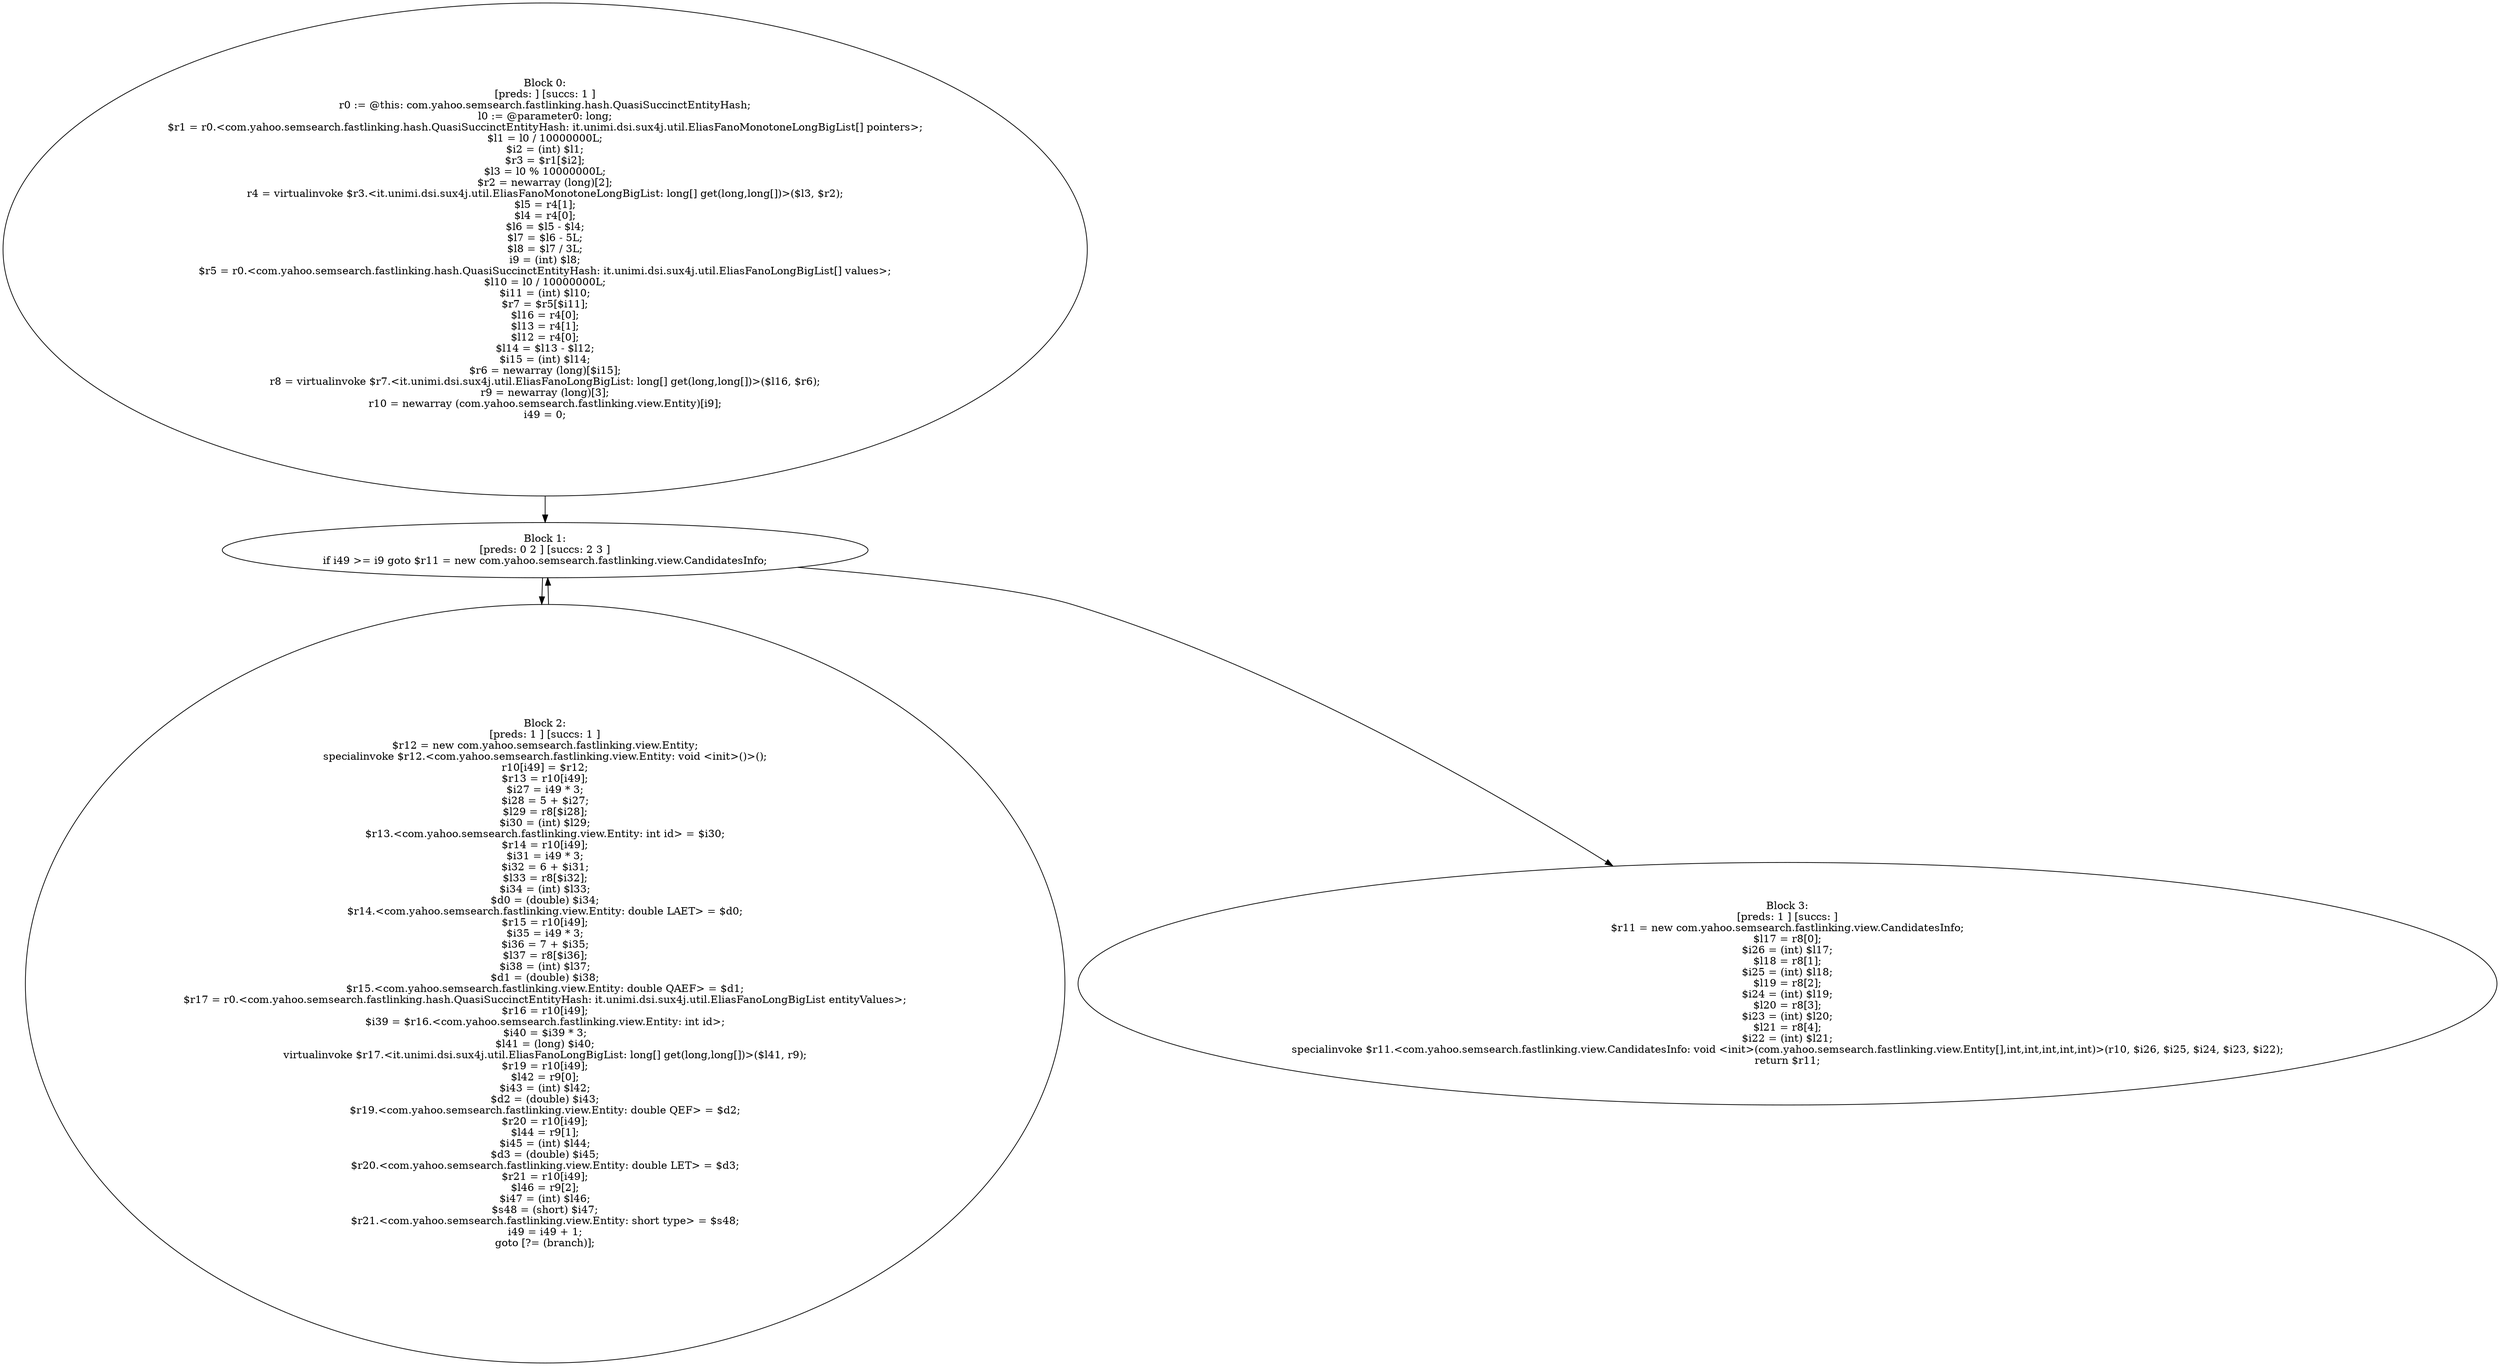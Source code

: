 digraph "unitGraph" {
    "Block 0:
[preds: ] [succs: 1 ]
r0 := @this: com.yahoo.semsearch.fastlinking.hash.QuasiSuccinctEntityHash;
l0 := @parameter0: long;
$r1 = r0.<com.yahoo.semsearch.fastlinking.hash.QuasiSuccinctEntityHash: it.unimi.dsi.sux4j.util.EliasFanoMonotoneLongBigList[] pointers>;
$l1 = l0 / 10000000L;
$i2 = (int) $l1;
$r3 = $r1[$i2];
$l3 = l0 % 10000000L;
$r2 = newarray (long)[2];
r4 = virtualinvoke $r3.<it.unimi.dsi.sux4j.util.EliasFanoMonotoneLongBigList: long[] get(long,long[])>($l3, $r2);
$l5 = r4[1];
$l4 = r4[0];
$l6 = $l5 - $l4;
$l7 = $l6 - 5L;
$l8 = $l7 / 3L;
i9 = (int) $l8;
$r5 = r0.<com.yahoo.semsearch.fastlinking.hash.QuasiSuccinctEntityHash: it.unimi.dsi.sux4j.util.EliasFanoLongBigList[] values>;
$l10 = l0 / 10000000L;
$i11 = (int) $l10;
$r7 = $r5[$i11];
$l16 = r4[0];
$l13 = r4[1];
$l12 = r4[0];
$l14 = $l13 - $l12;
$i15 = (int) $l14;
$r6 = newarray (long)[$i15];
r8 = virtualinvoke $r7.<it.unimi.dsi.sux4j.util.EliasFanoLongBigList: long[] get(long,long[])>($l16, $r6);
r9 = newarray (long)[3];
r10 = newarray (com.yahoo.semsearch.fastlinking.view.Entity)[i9];
i49 = 0;
"
    "Block 1:
[preds: 0 2 ] [succs: 2 3 ]
if i49 >= i9 goto $r11 = new com.yahoo.semsearch.fastlinking.view.CandidatesInfo;
"
    "Block 2:
[preds: 1 ] [succs: 1 ]
$r12 = new com.yahoo.semsearch.fastlinking.view.Entity;
specialinvoke $r12.<com.yahoo.semsearch.fastlinking.view.Entity: void <init>()>();
r10[i49] = $r12;
$r13 = r10[i49];
$i27 = i49 * 3;
$i28 = 5 + $i27;
$l29 = r8[$i28];
$i30 = (int) $l29;
$r13.<com.yahoo.semsearch.fastlinking.view.Entity: int id> = $i30;
$r14 = r10[i49];
$i31 = i49 * 3;
$i32 = 6 + $i31;
$l33 = r8[$i32];
$i34 = (int) $l33;
$d0 = (double) $i34;
$r14.<com.yahoo.semsearch.fastlinking.view.Entity: double LAET> = $d0;
$r15 = r10[i49];
$i35 = i49 * 3;
$i36 = 7 + $i35;
$l37 = r8[$i36];
$i38 = (int) $l37;
$d1 = (double) $i38;
$r15.<com.yahoo.semsearch.fastlinking.view.Entity: double QAEF> = $d1;
$r17 = r0.<com.yahoo.semsearch.fastlinking.hash.QuasiSuccinctEntityHash: it.unimi.dsi.sux4j.util.EliasFanoLongBigList entityValues>;
$r16 = r10[i49];
$i39 = $r16.<com.yahoo.semsearch.fastlinking.view.Entity: int id>;
$i40 = $i39 * 3;
$l41 = (long) $i40;
virtualinvoke $r17.<it.unimi.dsi.sux4j.util.EliasFanoLongBigList: long[] get(long,long[])>($l41, r9);
$r19 = r10[i49];
$l42 = r9[0];
$i43 = (int) $l42;
$d2 = (double) $i43;
$r19.<com.yahoo.semsearch.fastlinking.view.Entity: double QEF> = $d2;
$r20 = r10[i49];
$l44 = r9[1];
$i45 = (int) $l44;
$d3 = (double) $i45;
$r20.<com.yahoo.semsearch.fastlinking.view.Entity: double LET> = $d3;
$r21 = r10[i49];
$l46 = r9[2];
$i47 = (int) $l46;
$s48 = (short) $i47;
$r21.<com.yahoo.semsearch.fastlinking.view.Entity: short type> = $s48;
i49 = i49 + 1;
goto [?= (branch)];
"
    "Block 3:
[preds: 1 ] [succs: ]
$r11 = new com.yahoo.semsearch.fastlinking.view.CandidatesInfo;
$l17 = r8[0];
$i26 = (int) $l17;
$l18 = r8[1];
$i25 = (int) $l18;
$l19 = r8[2];
$i24 = (int) $l19;
$l20 = r8[3];
$i23 = (int) $l20;
$l21 = r8[4];
$i22 = (int) $l21;
specialinvoke $r11.<com.yahoo.semsearch.fastlinking.view.CandidatesInfo: void <init>(com.yahoo.semsearch.fastlinking.view.Entity[],int,int,int,int,int)>(r10, $i26, $i25, $i24, $i23, $i22);
return $r11;
"
    "Block 0:
[preds: ] [succs: 1 ]
r0 := @this: com.yahoo.semsearch.fastlinking.hash.QuasiSuccinctEntityHash;
l0 := @parameter0: long;
$r1 = r0.<com.yahoo.semsearch.fastlinking.hash.QuasiSuccinctEntityHash: it.unimi.dsi.sux4j.util.EliasFanoMonotoneLongBigList[] pointers>;
$l1 = l0 / 10000000L;
$i2 = (int) $l1;
$r3 = $r1[$i2];
$l3 = l0 % 10000000L;
$r2 = newarray (long)[2];
r4 = virtualinvoke $r3.<it.unimi.dsi.sux4j.util.EliasFanoMonotoneLongBigList: long[] get(long,long[])>($l3, $r2);
$l5 = r4[1];
$l4 = r4[0];
$l6 = $l5 - $l4;
$l7 = $l6 - 5L;
$l8 = $l7 / 3L;
i9 = (int) $l8;
$r5 = r0.<com.yahoo.semsearch.fastlinking.hash.QuasiSuccinctEntityHash: it.unimi.dsi.sux4j.util.EliasFanoLongBigList[] values>;
$l10 = l0 / 10000000L;
$i11 = (int) $l10;
$r7 = $r5[$i11];
$l16 = r4[0];
$l13 = r4[1];
$l12 = r4[0];
$l14 = $l13 - $l12;
$i15 = (int) $l14;
$r6 = newarray (long)[$i15];
r8 = virtualinvoke $r7.<it.unimi.dsi.sux4j.util.EliasFanoLongBigList: long[] get(long,long[])>($l16, $r6);
r9 = newarray (long)[3];
r10 = newarray (com.yahoo.semsearch.fastlinking.view.Entity)[i9];
i49 = 0;
"->"Block 1:
[preds: 0 2 ] [succs: 2 3 ]
if i49 >= i9 goto $r11 = new com.yahoo.semsearch.fastlinking.view.CandidatesInfo;
";
    "Block 1:
[preds: 0 2 ] [succs: 2 3 ]
if i49 >= i9 goto $r11 = new com.yahoo.semsearch.fastlinking.view.CandidatesInfo;
"->"Block 2:
[preds: 1 ] [succs: 1 ]
$r12 = new com.yahoo.semsearch.fastlinking.view.Entity;
specialinvoke $r12.<com.yahoo.semsearch.fastlinking.view.Entity: void <init>()>();
r10[i49] = $r12;
$r13 = r10[i49];
$i27 = i49 * 3;
$i28 = 5 + $i27;
$l29 = r8[$i28];
$i30 = (int) $l29;
$r13.<com.yahoo.semsearch.fastlinking.view.Entity: int id> = $i30;
$r14 = r10[i49];
$i31 = i49 * 3;
$i32 = 6 + $i31;
$l33 = r8[$i32];
$i34 = (int) $l33;
$d0 = (double) $i34;
$r14.<com.yahoo.semsearch.fastlinking.view.Entity: double LAET> = $d0;
$r15 = r10[i49];
$i35 = i49 * 3;
$i36 = 7 + $i35;
$l37 = r8[$i36];
$i38 = (int) $l37;
$d1 = (double) $i38;
$r15.<com.yahoo.semsearch.fastlinking.view.Entity: double QAEF> = $d1;
$r17 = r0.<com.yahoo.semsearch.fastlinking.hash.QuasiSuccinctEntityHash: it.unimi.dsi.sux4j.util.EliasFanoLongBigList entityValues>;
$r16 = r10[i49];
$i39 = $r16.<com.yahoo.semsearch.fastlinking.view.Entity: int id>;
$i40 = $i39 * 3;
$l41 = (long) $i40;
virtualinvoke $r17.<it.unimi.dsi.sux4j.util.EliasFanoLongBigList: long[] get(long,long[])>($l41, r9);
$r19 = r10[i49];
$l42 = r9[0];
$i43 = (int) $l42;
$d2 = (double) $i43;
$r19.<com.yahoo.semsearch.fastlinking.view.Entity: double QEF> = $d2;
$r20 = r10[i49];
$l44 = r9[1];
$i45 = (int) $l44;
$d3 = (double) $i45;
$r20.<com.yahoo.semsearch.fastlinking.view.Entity: double LET> = $d3;
$r21 = r10[i49];
$l46 = r9[2];
$i47 = (int) $l46;
$s48 = (short) $i47;
$r21.<com.yahoo.semsearch.fastlinking.view.Entity: short type> = $s48;
i49 = i49 + 1;
goto [?= (branch)];
";
    "Block 1:
[preds: 0 2 ] [succs: 2 3 ]
if i49 >= i9 goto $r11 = new com.yahoo.semsearch.fastlinking.view.CandidatesInfo;
"->"Block 3:
[preds: 1 ] [succs: ]
$r11 = new com.yahoo.semsearch.fastlinking.view.CandidatesInfo;
$l17 = r8[0];
$i26 = (int) $l17;
$l18 = r8[1];
$i25 = (int) $l18;
$l19 = r8[2];
$i24 = (int) $l19;
$l20 = r8[3];
$i23 = (int) $l20;
$l21 = r8[4];
$i22 = (int) $l21;
specialinvoke $r11.<com.yahoo.semsearch.fastlinking.view.CandidatesInfo: void <init>(com.yahoo.semsearch.fastlinking.view.Entity[],int,int,int,int,int)>(r10, $i26, $i25, $i24, $i23, $i22);
return $r11;
";
    "Block 2:
[preds: 1 ] [succs: 1 ]
$r12 = new com.yahoo.semsearch.fastlinking.view.Entity;
specialinvoke $r12.<com.yahoo.semsearch.fastlinking.view.Entity: void <init>()>();
r10[i49] = $r12;
$r13 = r10[i49];
$i27 = i49 * 3;
$i28 = 5 + $i27;
$l29 = r8[$i28];
$i30 = (int) $l29;
$r13.<com.yahoo.semsearch.fastlinking.view.Entity: int id> = $i30;
$r14 = r10[i49];
$i31 = i49 * 3;
$i32 = 6 + $i31;
$l33 = r8[$i32];
$i34 = (int) $l33;
$d0 = (double) $i34;
$r14.<com.yahoo.semsearch.fastlinking.view.Entity: double LAET> = $d0;
$r15 = r10[i49];
$i35 = i49 * 3;
$i36 = 7 + $i35;
$l37 = r8[$i36];
$i38 = (int) $l37;
$d1 = (double) $i38;
$r15.<com.yahoo.semsearch.fastlinking.view.Entity: double QAEF> = $d1;
$r17 = r0.<com.yahoo.semsearch.fastlinking.hash.QuasiSuccinctEntityHash: it.unimi.dsi.sux4j.util.EliasFanoLongBigList entityValues>;
$r16 = r10[i49];
$i39 = $r16.<com.yahoo.semsearch.fastlinking.view.Entity: int id>;
$i40 = $i39 * 3;
$l41 = (long) $i40;
virtualinvoke $r17.<it.unimi.dsi.sux4j.util.EliasFanoLongBigList: long[] get(long,long[])>($l41, r9);
$r19 = r10[i49];
$l42 = r9[0];
$i43 = (int) $l42;
$d2 = (double) $i43;
$r19.<com.yahoo.semsearch.fastlinking.view.Entity: double QEF> = $d2;
$r20 = r10[i49];
$l44 = r9[1];
$i45 = (int) $l44;
$d3 = (double) $i45;
$r20.<com.yahoo.semsearch.fastlinking.view.Entity: double LET> = $d3;
$r21 = r10[i49];
$l46 = r9[2];
$i47 = (int) $l46;
$s48 = (short) $i47;
$r21.<com.yahoo.semsearch.fastlinking.view.Entity: short type> = $s48;
i49 = i49 + 1;
goto [?= (branch)];
"->"Block 1:
[preds: 0 2 ] [succs: 2 3 ]
if i49 >= i9 goto $r11 = new com.yahoo.semsearch.fastlinking.view.CandidatesInfo;
";
}
